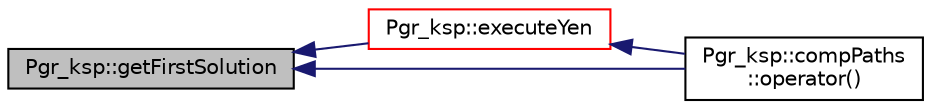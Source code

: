 digraph "Pgr_ksp::getFirstSolution"
{
  edge [fontname="Helvetica",fontsize="10",labelfontname="Helvetica",labelfontsize="10"];
  node [fontname="Helvetica",fontsize="10",shape=record];
  rankdir="LR";
  Node60 [label="Pgr_ksp::getFirstSolution",height=0.2,width=0.4,color="black", fillcolor="grey75", style="filled", fontcolor="black"];
  Node60 -> Node61 [dir="back",color="midnightblue",fontsize="10",style="solid",fontname="Helvetica"];
  Node61 [label="Pgr_ksp::executeYen",height=0.2,width=0.4,color="red", fillcolor="white", style="filled",URL="$classPgr__ksp.html#a816e02e45221bab34ed59b801d9d8192",tooltip="the actual algorithm "];
  Node61 -> Node62 [dir="back",color="midnightblue",fontsize="10",style="solid",fontname="Helvetica"];
  Node62 [label="Pgr_ksp::compPaths\l::operator()",height=0.2,width=0.4,color="black", fillcolor="white", style="filled",URL="$classPgr__ksp_1_1compPaths.html#ad29324a5255fcd7cfb006ac4724fb3c6"];
  Node60 -> Node62 [dir="back",color="midnightblue",fontsize="10",style="solid",fontname="Helvetica"];
}
